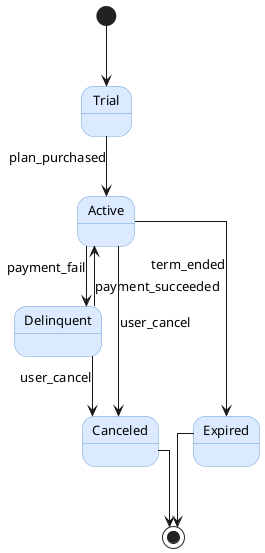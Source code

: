 @startuml
' Polished: one label per arrow, clean layout
skinparam shadowing false
skinparam defaultFontName Arial
skinparam defaultFontSize 13
skinparam linetype ortho
skinparam state {
  BackgroundColor #dbeafe
  BorderColor #6b9fd6
  RoundCorner 14
}

state "Trial"       as Trial
state "Active"      as Active
state "Delinquent"  as Delinquent
state "Canceled"    as Canceled
state "Expired"     as Expired

[*] --> Trial
Trial --> Active           : plan_purchased

Active --> Delinquent      : payment_fail
Delinquent --> Active      : payment_succeeded

Active --> Canceled        : user_cancel
Delinquent --> Canceled    : user_cancel
Active --> Expired         : term_ended

Canceled --> [*]
Expired  --> [*]
@enduml